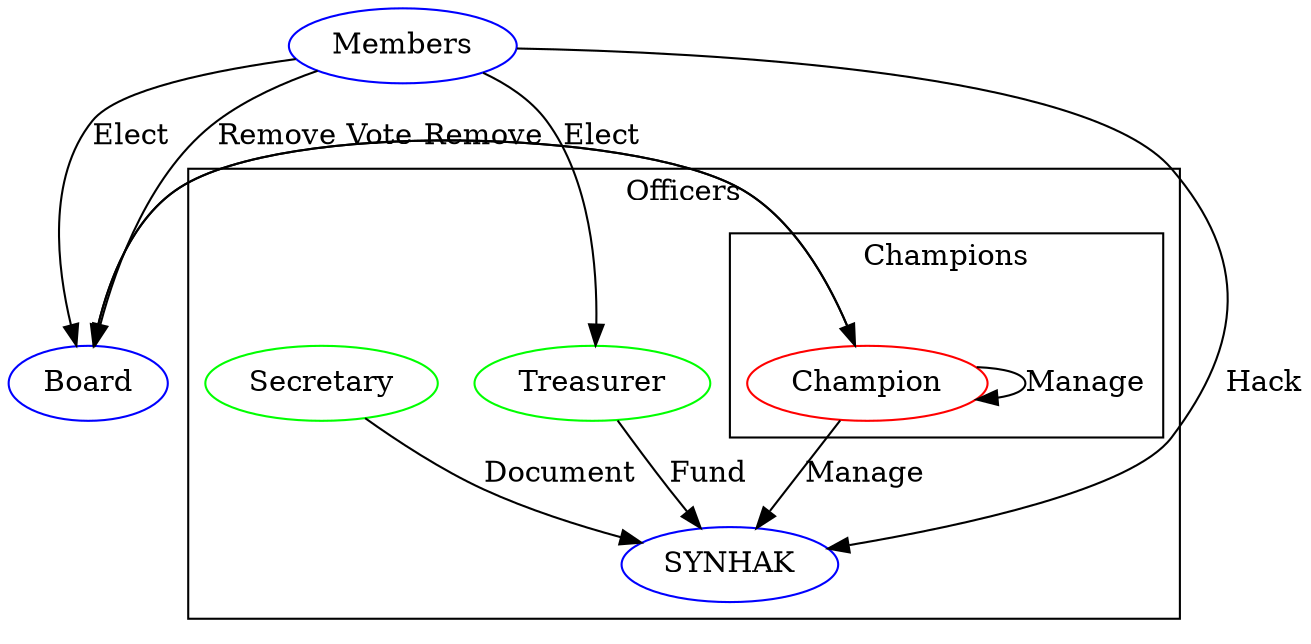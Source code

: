 digraph G {
    compound=true;
    node [color=blue];
    Members -> Board [label="Elect"]
    Members -> Board [label="Remove"]
    Members -> SYNHAK [label="Hack"]
    subgraph cluster_Officers {
        node [color=green];
        label=Officers;
        subgraph cluster_Champions {
            label=Champions;
            node [color=red];
            Champion -> Champion [label="Manage"]
        }
        Treasurer -> SYNHAK [label="Fund"]
        Secretary -> SYNHAK [label="Document"]
    }
    Champion -> SYNHAK [label="Manage" lhead=cluster_Champions]
    Champion -> Board [label="Vote" lhead=cluster_Champions]
    Board -> Champion [label="Remove" ltail=cluster_Champions]
    Members -> Treasurer [label="Elect" ltail=cluster_Officers] 
}
